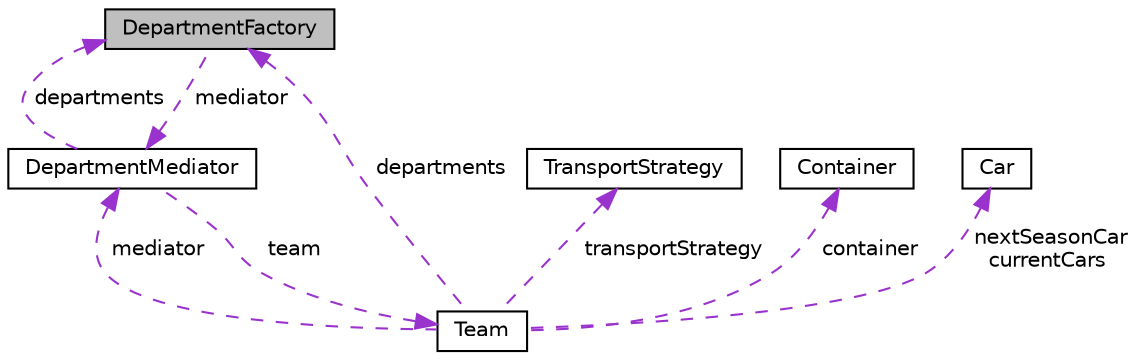 digraph "DepartmentFactory"
{
  edge [fontname="Helvetica",fontsize="10",labelfontname="Helvetica",labelfontsize="10"];
  node [fontname="Helvetica",fontsize="10",shape=record];
  Node5 [label="DepartmentFactory",height=0.2,width=0.4,color="black", fillcolor="grey75", style="filled", fontcolor="black"];
  Node6 -> Node5 [dir="back",color="darkorchid3",fontsize="10",style="dashed",label=" mediator" ,fontname="Helvetica"];
  Node6 [label="DepartmentMediator",height=0.2,width=0.4,color="black", fillcolor="white", style="filled",URL="$classDepartmentMediator.html"];
  Node5 -> Node6 [dir="back",color="darkorchid3",fontsize="10",style="dashed",label=" departments" ,fontname="Helvetica"];
  Node7 -> Node6 [dir="back",color="darkorchid3",fontsize="10",style="dashed",label=" team" ,fontname="Helvetica"];
  Node7 [label="Team",height=0.2,width=0.4,color="black", fillcolor="white", style="filled",URL="$classTeam.html"];
  Node8 -> Node7 [dir="back",color="darkorchid3",fontsize="10",style="dashed",label=" transportStrategy" ,fontname="Helvetica"];
  Node8 [label="TransportStrategy",height=0.2,width=0.4,color="black", fillcolor="white", style="filled",URL="$classTransportStrategy.html"];
  Node5 -> Node7 [dir="back",color="darkorchid3",fontsize="10",style="dashed",label=" departments" ,fontname="Helvetica"];
  Node9 -> Node7 [dir="back",color="darkorchid3",fontsize="10",style="dashed",label=" container" ,fontname="Helvetica"];
  Node9 [label="Container",height=0.2,width=0.4,color="black", fillcolor="white", style="filled",URL="$classContainer.html"];
  Node6 -> Node7 [dir="back",color="darkorchid3",fontsize="10",style="dashed",label=" mediator" ,fontname="Helvetica"];
  Node10 -> Node7 [dir="back",color="darkorchid3",fontsize="10",style="dashed",label=" nextSeasonCar\ncurrentCars" ,fontname="Helvetica"];
  Node10 [label="Car",height=0.2,width=0.4,color="black", fillcolor="white", style="filled",URL="$classCar.html"];
}
